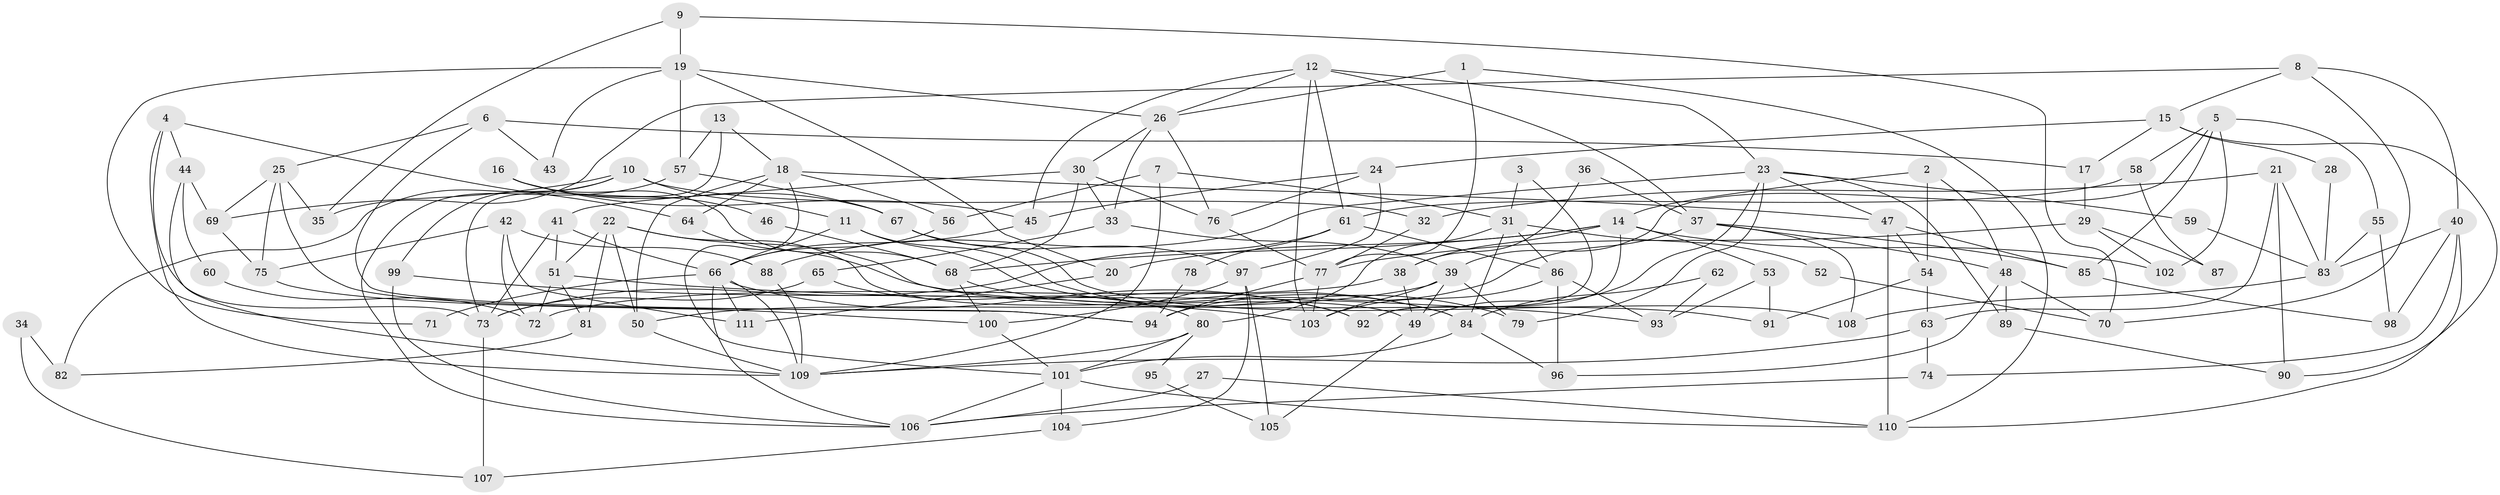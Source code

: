 // coarse degree distribution, {7: 0.1232876712328767, 3: 0.273972602739726, 2: 0.1095890410958904, 9: 0.0684931506849315, 5: 0.1232876712328767, 4: 0.136986301369863, 6: 0.0958904109589041, 11: 0.0136986301369863, 8: 0.0410958904109589, 10: 0.0136986301369863}
// Generated by graph-tools (version 1.1) at 2025/52/02/27/25 19:52:08]
// undirected, 111 vertices, 222 edges
graph export_dot {
graph [start="1"]
  node [color=gray90,style=filled];
  1;
  2;
  3;
  4;
  5;
  6;
  7;
  8;
  9;
  10;
  11;
  12;
  13;
  14;
  15;
  16;
  17;
  18;
  19;
  20;
  21;
  22;
  23;
  24;
  25;
  26;
  27;
  28;
  29;
  30;
  31;
  32;
  33;
  34;
  35;
  36;
  37;
  38;
  39;
  40;
  41;
  42;
  43;
  44;
  45;
  46;
  47;
  48;
  49;
  50;
  51;
  52;
  53;
  54;
  55;
  56;
  57;
  58;
  59;
  60;
  61;
  62;
  63;
  64;
  65;
  66;
  67;
  68;
  69;
  70;
  71;
  72;
  73;
  74;
  75;
  76;
  77;
  78;
  79;
  80;
  81;
  82;
  83;
  84;
  85;
  86;
  87;
  88;
  89;
  90;
  91;
  92;
  93;
  94;
  95;
  96;
  97;
  98;
  99;
  100;
  101;
  102;
  103;
  104;
  105;
  106;
  107;
  108;
  109;
  110;
  111;
  1 -- 110;
  1 -- 77;
  1 -- 26;
  2 -- 54;
  2 -- 48;
  2 -- 14;
  3 -- 92;
  3 -- 31;
  4 -- 73;
  4 -- 109;
  4 -- 44;
  4 -- 64;
  5 -- 85;
  5 -- 39;
  5 -- 55;
  5 -- 58;
  5 -- 102;
  6 -- 94;
  6 -- 17;
  6 -- 25;
  6 -- 43;
  7 -- 31;
  7 -- 56;
  7 -- 109;
  8 -- 40;
  8 -- 15;
  8 -- 35;
  8 -- 70;
  9 -- 70;
  9 -- 19;
  9 -- 35;
  10 -- 11;
  10 -- 69;
  10 -- 32;
  10 -- 82;
  10 -- 99;
  11 -- 66;
  11 -- 79;
  11 -- 84;
  12 -- 103;
  12 -- 61;
  12 -- 23;
  12 -- 26;
  12 -- 37;
  12 -- 45;
  13 -- 73;
  13 -- 18;
  13 -- 57;
  14 -- 68;
  14 -- 20;
  14 -- 38;
  14 -- 53;
  14 -- 92;
  14 -- 102;
  15 -- 24;
  15 -- 90;
  15 -- 17;
  15 -- 28;
  16 -- 45;
  16 -- 68;
  16 -- 46;
  16 -- 67;
  17 -- 29;
  18 -- 101;
  18 -- 50;
  18 -- 47;
  18 -- 56;
  18 -- 64;
  19 -- 26;
  19 -- 57;
  19 -- 20;
  19 -- 43;
  19 -- 71;
  20 -- 111;
  21 -- 83;
  21 -- 32;
  21 -- 63;
  21 -- 90;
  22 -- 50;
  22 -- 51;
  22 -- 49;
  22 -- 81;
  22 -- 91;
  23 -- 47;
  23 -- 49;
  23 -- 59;
  23 -- 79;
  23 -- 88;
  23 -- 89;
  24 -- 97;
  24 -- 45;
  24 -- 76;
  25 -- 35;
  25 -- 69;
  25 -- 75;
  25 -- 94;
  26 -- 30;
  26 -- 33;
  26 -- 76;
  27 -- 110;
  27 -- 106;
  28 -- 83;
  29 -- 102;
  29 -- 77;
  29 -- 87;
  30 -- 76;
  30 -- 33;
  30 -- 41;
  30 -- 68;
  31 -- 80;
  31 -- 84;
  31 -- 52;
  31 -- 86;
  32 -- 77;
  33 -- 39;
  33 -- 65;
  34 -- 107;
  34 -- 82;
  36 -- 38;
  36 -- 37;
  37 -- 94;
  37 -- 48;
  37 -- 85;
  37 -- 108;
  38 -- 49;
  38 -- 72;
  39 -- 49;
  39 -- 50;
  39 -- 79;
  39 -- 103;
  40 -- 74;
  40 -- 110;
  40 -- 83;
  40 -- 98;
  41 -- 66;
  41 -- 51;
  41 -- 73;
  42 -- 88;
  42 -- 75;
  42 -- 72;
  42 -- 111;
  44 -- 109;
  44 -- 60;
  44 -- 69;
  45 -- 66;
  46 -- 68;
  47 -- 85;
  47 -- 54;
  47 -- 110;
  48 -- 96;
  48 -- 70;
  48 -- 89;
  49 -- 105;
  50 -- 109;
  51 -- 72;
  51 -- 81;
  51 -- 93;
  52 -- 70;
  53 -- 91;
  53 -- 93;
  54 -- 63;
  54 -- 91;
  55 -- 83;
  55 -- 98;
  56 -- 66;
  57 -- 106;
  57 -- 67;
  58 -- 61;
  58 -- 87;
  59 -- 83;
  60 -- 72;
  61 -- 73;
  61 -- 86;
  61 -- 78;
  62 -- 93;
  62 -- 84;
  63 -- 109;
  63 -- 74;
  64 -- 92;
  65 -- 80;
  65 -- 73;
  66 -- 92;
  66 -- 111;
  66 -- 71;
  66 -- 106;
  66 -- 109;
  67 -- 97;
  67 -- 108;
  68 -- 100;
  68 -- 84;
  69 -- 75;
  73 -- 107;
  74 -- 106;
  75 -- 100;
  76 -- 77;
  77 -- 103;
  77 -- 94;
  78 -- 94;
  80 -- 109;
  80 -- 101;
  80 -- 95;
  81 -- 82;
  83 -- 108;
  84 -- 96;
  84 -- 101;
  85 -- 98;
  86 -- 93;
  86 -- 96;
  86 -- 103;
  88 -- 109;
  89 -- 90;
  95 -- 105;
  97 -- 100;
  97 -- 104;
  97 -- 105;
  99 -- 103;
  99 -- 106;
  100 -- 101;
  101 -- 106;
  101 -- 104;
  101 -- 110;
  104 -- 107;
}
